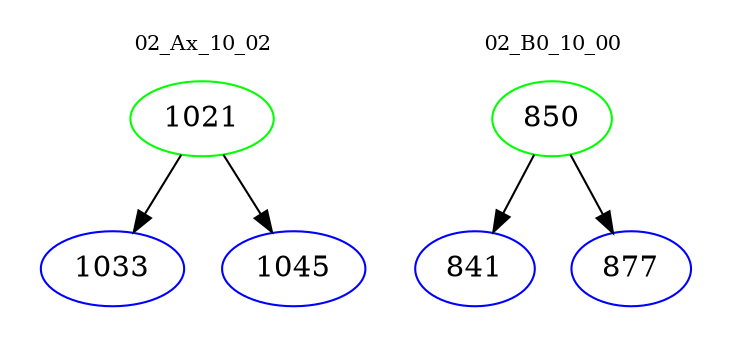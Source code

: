 digraph{
subgraph cluster_0 {
color = white
label = "02_Ax_10_02";
fontsize=10;
T0_1021 [label="1021", color="green"]
T0_1021 -> T0_1033 [color="black"]
T0_1033 [label="1033", color="blue"]
T0_1021 -> T0_1045 [color="black"]
T0_1045 [label="1045", color="blue"]
}
subgraph cluster_1 {
color = white
label = "02_B0_10_00";
fontsize=10;
T1_850 [label="850", color="green"]
T1_850 -> T1_841 [color="black"]
T1_841 [label="841", color="blue"]
T1_850 -> T1_877 [color="black"]
T1_877 [label="877", color="blue"]
}
}
